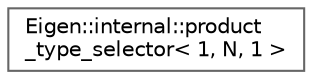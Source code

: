 digraph "Graphical Class Hierarchy"
{
 // LATEX_PDF_SIZE
  bgcolor="transparent";
  edge [fontname=Helvetica,fontsize=10,labelfontname=Helvetica,labelfontsize=10];
  node [fontname=Helvetica,fontsize=10,shape=box,height=0.2,width=0.4];
  rankdir="LR";
  Node0 [id="Node000000",label="Eigen::internal::product\l_type_selector\< 1, N, 1 \>",height=0.2,width=0.4,color="grey40", fillcolor="white", style="filled",URL="$structEigen_1_1internal_1_1product__type__selector_3_011_00_01N_00_011_01_4.html",tooltip=" "];
}
